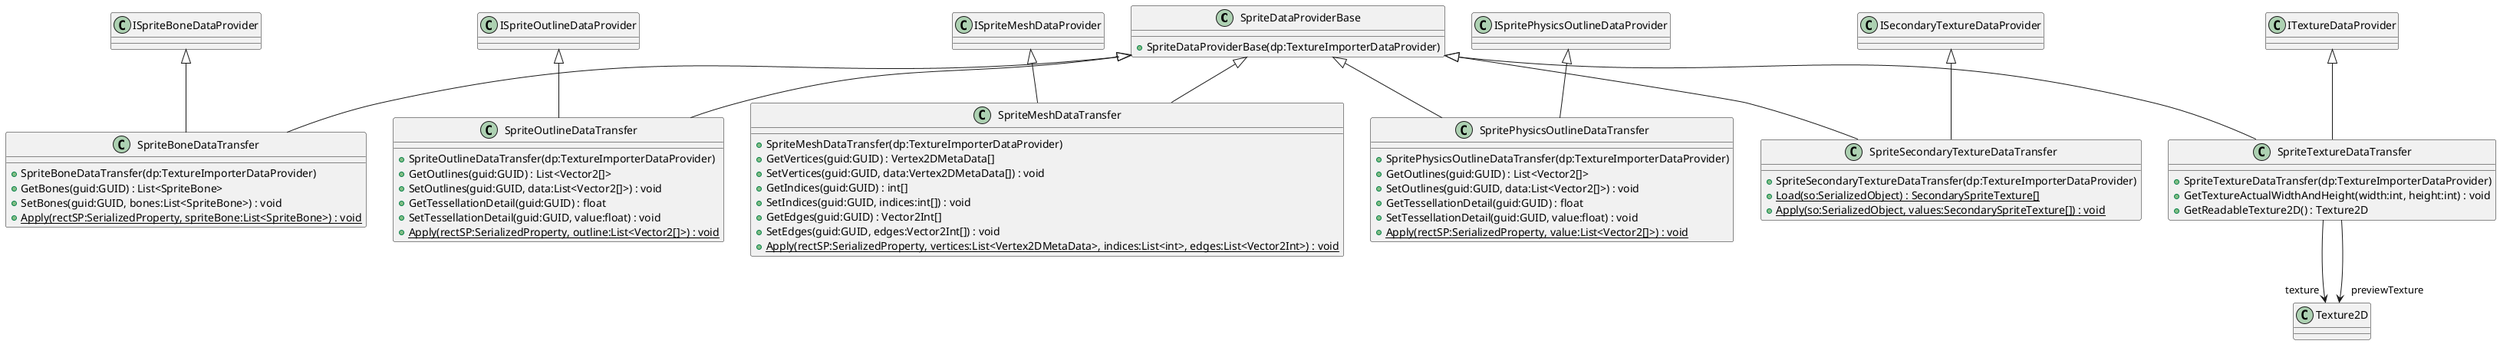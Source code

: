 @startuml
class SpriteDataProviderBase {
    + SpriteDataProviderBase(dp:TextureImporterDataProvider)
}
class SpriteBoneDataTransfer {
    + SpriteBoneDataTransfer(dp:TextureImporterDataProvider)
    + GetBones(guid:GUID) : List<SpriteBone>
    + SetBones(guid:GUID, bones:List<SpriteBone>) : void
    + {static} Apply(rectSP:SerializedProperty, spriteBone:List<SpriteBone>) : void
}
class SpriteOutlineDataTransfer {
    + SpriteOutlineDataTransfer(dp:TextureImporterDataProvider)
    + GetOutlines(guid:GUID) : List<Vector2[]>
    + SetOutlines(guid:GUID, data:List<Vector2[]>) : void
    + GetTessellationDetail(guid:GUID) : float
    + SetTessellationDetail(guid:GUID, value:float) : void
    + {static} Apply(rectSP:SerializedProperty, outline:List<Vector2[]>) : void
}
class SpriteMeshDataTransfer {
    + SpriteMeshDataTransfer(dp:TextureImporterDataProvider)
    + GetVertices(guid:GUID) : Vertex2DMetaData[]
    + SetVertices(guid:GUID, data:Vertex2DMetaData[]) : void
    + GetIndices(guid:GUID) : int[]
    + SetIndices(guid:GUID, indices:int[]) : void
    + GetEdges(guid:GUID) : Vector2Int[]
    + SetEdges(guid:GUID, edges:Vector2Int[]) : void
    + {static} Apply(rectSP:SerializedProperty, vertices:List<Vertex2DMetaData>, indices:List<int>, edges:List<Vector2Int>) : void
}
class SpritePhysicsOutlineDataTransfer {
    + SpritePhysicsOutlineDataTransfer(dp:TextureImporterDataProvider)
    + GetOutlines(guid:GUID) : List<Vector2[]>
    + SetOutlines(guid:GUID, data:List<Vector2[]>) : void
    + GetTessellationDetail(guid:GUID) : float
    + SetTessellationDetail(guid:GUID, value:float) : void
    + {static} Apply(rectSP:SerializedProperty, value:List<Vector2[]>) : void
}
class SpriteSecondaryTextureDataTransfer {
    + SpriteSecondaryTextureDataTransfer(dp:TextureImporterDataProvider)
    + {static} Load(so:SerializedObject) : SecondarySpriteTexture[]
    + {static} Apply(so:SerializedObject, values:SecondarySpriteTexture[]) : void
}
class SpriteTextureDataTransfer {
    + SpriteTextureDataTransfer(dp:TextureImporterDataProvider)
    + GetTextureActualWidthAndHeight(width:int, height:int) : void
    + GetReadableTexture2D() : Texture2D
}
SpriteDataProviderBase <|-- SpriteBoneDataTransfer
ISpriteBoneDataProvider <|-- SpriteBoneDataTransfer
SpriteDataProviderBase <|-- SpriteOutlineDataTransfer
ISpriteOutlineDataProvider <|-- SpriteOutlineDataTransfer
SpriteDataProviderBase <|-- SpriteMeshDataTransfer
ISpriteMeshDataProvider <|-- SpriteMeshDataTransfer
SpriteDataProviderBase <|-- SpritePhysicsOutlineDataTransfer
ISpritePhysicsOutlineDataProvider <|-- SpritePhysicsOutlineDataTransfer
SpriteDataProviderBase <|-- SpriteSecondaryTextureDataTransfer
ISecondaryTextureDataProvider <|-- SpriteSecondaryTextureDataTransfer
SpriteDataProviderBase <|-- SpriteTextureDataTransfer
ITextureDataProvider <|-- SpriteTextureDataTransfer
SpriteTextureDataTransfer --> "texture" Texture2D
SpriteTextureDataTransfer --> "previewTexture" Texture2D
@enduml
